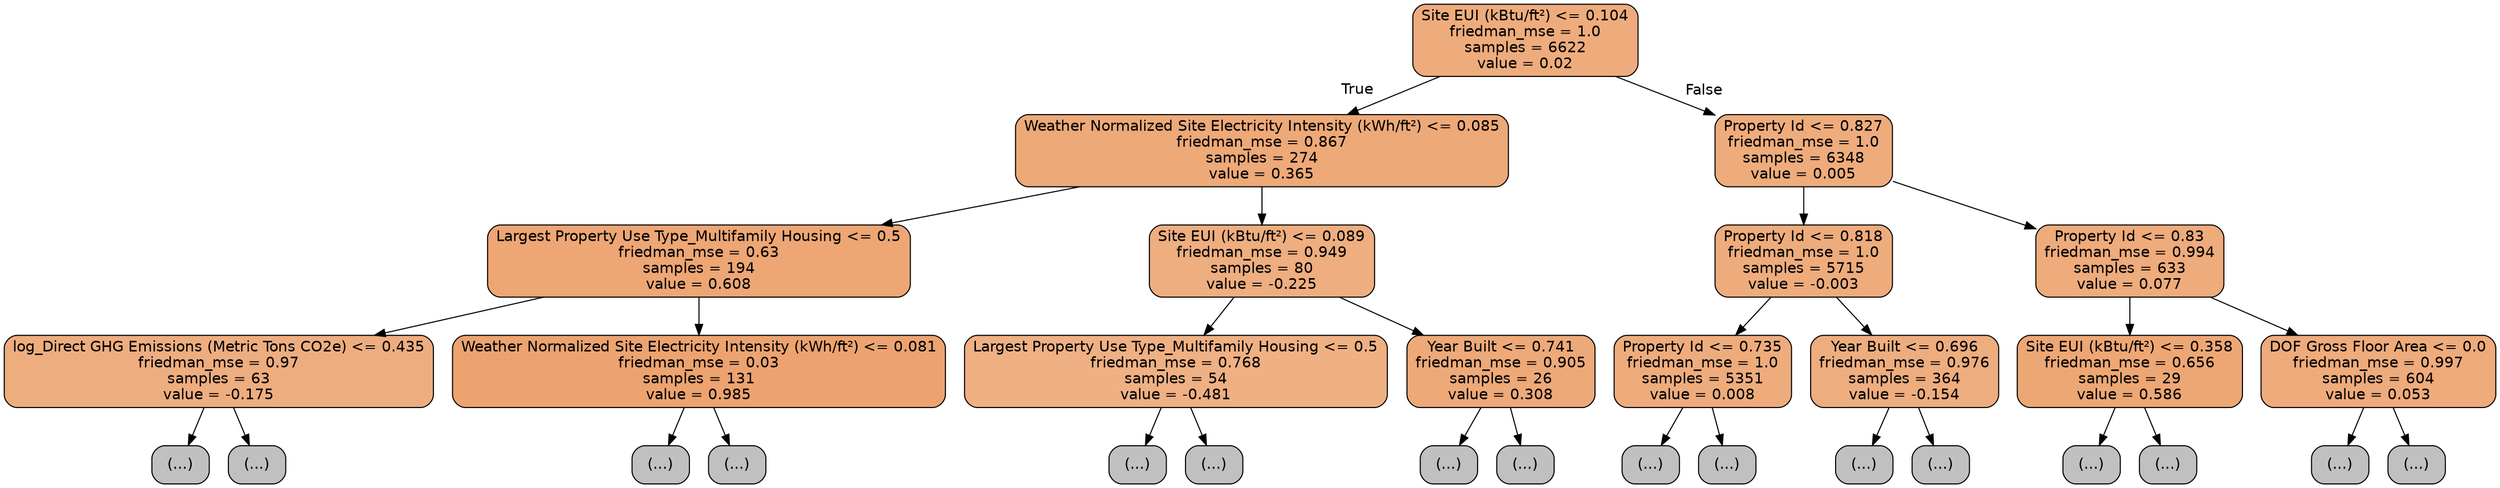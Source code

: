 digraph Tree {
node [shape=box, style="filled, rounded", color="black", fontname=helvetica] ;
edge [fontname=helvetica] ;
0 [label="Site EUI (kBtu/ft²) <= 0.104\nfriedman_mse = 1.0\nsamples = 6622\nvalue = 0.02", fillcolor="#e58139a8"] ;
1 [label="Weather Normalized Site Electricity Intensity (kWh/ft²) <= 0.085\nfriedman_mse = 0.867\nsamples = 274\nvalue = 0.365", fillcolor="#e58139ae"] ;
0 -> 1 [labeldistance=2.5, labelangle=45, headlabel="True"] ;
2 [label="Largest Property Use Type_Multifamily Housing <= 0.5\nfriedman_mse = 0.63\nsamples = 194\nvalue = 0.608", fillcolor="#e58139b3"] ;
1 -> 2 ;
3 [label="log_Direct GHG Emissions (Metric Tons CO2e) <= 0.435\nfriedman_mse = 0.97\nsamples = 63\nvalue = -0.175", fillcolor="#e58139a5"] ;
2 -> 3 ;
4 [label="(...)", fillcolor="#C0C0C0"] ;
3 -> 4 ;
7 [label="(...)", fillcolor="#C0C0C0"] ;
3 -> 7 ;
10 [label="Weather Normalized Site Electricity Intensity (kWh/ft²) <= 0.081\nfriedman_mse = 0.03\nsamples = 131\nvalue = 0.985", fillcolor="#e58139b9"] ;
2 -> 10 ;
11 [label="(...)", fillcolor="#C0C0C0"] ;
10 -> 11 ;
12 [label="(...)", fillcolor="#C0C0C0"] ;
10 -> 12 ;
13 [label="Site EUI (kBtu/ft²) <= 0.089\nfriedman_mse = 0.949\nsamples = 80\nvalue = -0.225", fillcolor="#e58139a4"] ;
1 -> 13 ;
14 [label="Largest Property Use Type_Multifamily Housing <= 0.5\nfriedman_mse = 0.768\nsamples = 54\nvalue = -0.481", fillcolor="#e581399f"] ;
13 -> 14 ;
15 [label="(...)", fillcolor="#C0C0C0"] ;
14 -> 15 ;
18 [label="(...)", fillcolor="#C0C0C0"] ;
14 -> 18 ;
21 [label="Year Built <= 0.741\nfriedman_mse = 0.905\nsamples = 26\nvalue = 0.308", fillcolor="#e58139ad"] ;
13 -> 21 ;
22 [label="(...)", fillcolor="#C0C0C0"] ;
21 -> 22 ;
23 [label="(...)", fillcolor="#C0C0C0"] ;
21 -> 23 ;
26 [label="Property Id <= 0.827\nfriedman_mse = 1.0\nsamples = 6348\nvalue = 0.005", fillcolor="#e58139a8"] ;
0 -> 26 [labeldistance=2.5, labelangle=-45, headlabel="False"] ;
27 [label="Property Id <= 0.818\nfriedman_mse = 1.0\nsamples = 5715\nvalue = -0.003", fillcolor="#e58139a8"] ;
26 -> 27 ;
28 [label="Property Id <= 0.735\nfriedman_mse = 1.0\nsamples = 5351\nvalue = 0.008", fillcolor="#e58139a8"] ;
27 -> 28 ;
29 [label="(...)", fillcolor="#C0C0C0"] ;
28 -> 29 ;
32 [label="(...)", fillcolor="#C0C0C0"] ;
28 -> 32 ;
35 [label="Year Built <= 0.696\nfriedman_mse = 0.976\nsamples = 364\nvalue = -0.154", fillcolor="#e58139a5"] ;
27 -> 35 ;
36 [label="(...)", fillcolor="#C0C0C0"] ;
35 -> 36 ;
37 [label="(...)", fillcolor="#C0C0C0"] ;
35 -> 37 ;
40 [label="Property Id <= 0.83\nfriedman_mse = 0.994\nsamples = 633\nvalue = 0.077", fillcolor="#e58139a9"] ;
26 -> 40 ;
41 [label="Site EUI (kBtu/ft²) <= 0.358\nfriedman_mse = 0.656\nsamples = 29\nvalue = 0.586", fillcolor="#e58139b2"] ;
40 -> 41 ;
42 [label="(...)", fillcolor="#C0C0C0"] ;
41 -> 42 ;
43 [label="(...)", fillcolor="#C0C0C0"] ;
41 -> 43 ;
46 [label="DOF Gross Floor Area <= 0.0\nfriedman_mse = 0.997\nsamples = 604\nvalue = 0.053", fillcolor="#e58139a9"] ;
40 -> 46 ;
47 [label="(...)", fillcolor="#C0C0C0"] ;
46 -> 47 ;
50 [label="(...)", fillcolor="#C0C0C0"] ;
46 -> 50 ;
}
